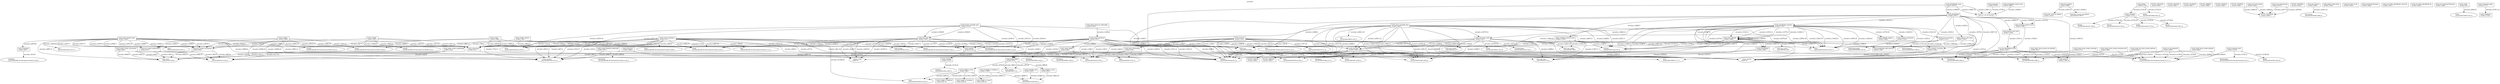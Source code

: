 digraph GRAPH_0 {

  // Generated by Graph::Easy 0.76 at Thu Jan 25 07:04:10 2024

  edge [ arrowhead=normal ];
  graph [ label="./evutil.c", labelloc=top ];
  node [
    fillcolor=white,
    fontsize=11,
    shape=box,
    style=filled ];

  "*__isoc99_sscanf" [ label="sscanf\l/usr/include/stdio.h:439:12\l", shape=ellipse ]
  "./evutil.c:ai_find_protocol" [ label="ai_find_protocol\l./evutil.c:1491:32\l" ]
  "./evutil.c:apply_numeric_port_hack" [ label="apply_numeric_port_hack\l./evutil.c:1554:1\l" ]
  "./evutil.c:apply_socktype_protocol_hack" [ label="apply_socktype_protocol_hack\l./evutil.c:1578:1\l" ]
  "./evutil.c:evutil_check_ifaddrs" [ label="evutil_check_ifaddrs\l./evutil.c:893:1\l" ]
  "./evutil.c:evutil_check_interfaces" [ label="evutil_check_interfaces\l./evutil.c:975:1\l" ]
  "./evutil.c:evutil_fast_socket_closeonexec" [ label="evutil_fast_socket_closeonexec\l./evutil.c:659:1\l" ]
  "./evutil.c:evutil_fast_socket_nonblocking" [ label="evutil_fast_socket_nonblocking\l./evutil.c:557:1\l" ]
  "./evutil.c:evutil_found_ifaddr" [ label="evutil_found_ifaddr\l./evutil.c:870:1\l" ]
  "./evutil.c:evutil_free_sock_err_globals" [ label="evutil_free_sock_err_globals\l./evutil.c:2116:1\l" ]
  "./evutil.c:evutil_getaddrinfo_infer_protocols" [ label="evutil_getaddrinfo_infer_protocols\l./evutil.c:1169:1\l" ]
  "./evutil.c:evutil_issetugid" [ label="evutil_issetugid\l./evutil.c:2711:1\l" ]
  "./evutil.c:evutil_parse_servname" [ label="evutil_parse_servname\l./evutil.c:1123:1\l" ]
  "./evutil.c:evutil_unparse_protoname" [ label="evutil_unparse_protoname\l./evutil.c:1143:1\l" ]
  "./evutil.c:evutil_v4addr_is_classd" [ label="evutil_v4addr_is_classd\l./evutil.c:842:19\l" ]
  "./evutil.c:evutil_v4addr_is_linklocal" [ label="evutil_v4addr_is_linklocal\l./evutil.c:837:19\l" ]
  "./evutil.c:evutil_v4addr_is_localhost" [ label="evutil_v4addr_is_localhost\l./evutil.c:832:19\l" ]
  "./evutil.c:need_numeric_port_hack" [ label="need_numeric_port_hack\l./evutil.c:1538:1\l" ]
  "./evutil.c:need_socktype_protocol_hack" [ label="need_socktype_protocol_hack\l./evutil.c:1546:1\l" ]
  "./evutil.c:parse_numeric_servname" [ label="parse_numeric_servname\l./evutil.c:1108:1\l" ]
  "./evutil.c:test_for_getaddrinfo_hacks" [ label="test_for_getaddrinfo_hacks\l./evutil.c:1501:1\l" ]
  EVUTIL_ISALNUM_ [ label="EVUTIL_ISALNUM_\l./evutil.c:2642:1\l" ]
  EVUTIL_ISALPHA_ [ label="EVUTIL_ISALPHA_\l./evutil.c:2641:1\l" ]
  EVUTIL_ISDIGIT_ [ label="EVUTIL_ISDIGIT_\l./evutil.c:2644:1\l" ]
  EVUTIL_ISLOWER_ [ label="EVUTIL_ISLOWER_\l./evutil.c:2647:1\l" ]
  EVUTIL_ISPRINT_ [ label="EVUTIL_ISPRINT_\l./evutil.c:2646:1\l" ]
  EVUTIL_ISSPACE_ [ label="EVUTIL_ISSPACE_\l./evutil.c:2643:1\l" ]
  EVUTIL_ISUPPER_ [ label="EVUTIL_ISUPPER_\l./evutil.c:2648:1\l" ]
  EVUTIL_ISXDIGIT_ [ label="EVUTIL_ISXDIGIT_\l./evutil.c:2645:1\l" ]
  EVUTIL_TOLOWER_ [ label="EVUTIL_TOLOWER_\l./evutil.c:2650:6\l" ]
  EVUTIL_TOUPPER_ [ label="EVUTIL_TOUPPER_\l./evutil.c:2654:6\l" ]
  __errno_location [ label="__errno_location\l/usr/include/errno.h:37:13\l", shape=ellipse ]
  __indirect_call [ label="Indirect Call Placeholder\l", shape=ellipse ]
  __stack_chk_fail [ label="__stack_chk_fail\l<built-in>\l", shape=ellipse ]
  accept [ label="accept\l/usr/include/x86_64-linux-gnu/sys/socket.h:306:12\l", shape=ellipse ]
  "accept4" [ label="accept4\l/usr/include/x86_64-linux-gnu/sys/socket.h:314:12\l", shape=ellipse ]
  atoi [ label="atoi\l/usr/include/stdlib.h:105:12\l", shape=ellipse ]
  bind [ label="bind\l/usr/include/x86_64-linux-gnu/sys/socket.h:112:12\l", shape=ellipse ]
  close [ label="close\l/usr/include/unistd.h:358:12\l", shape=ellipse ]
  connect [ label="connect\l/usr/include/x86_64-linux-gnu/sys/socket.h:126:12\l", shape=ellipse ]
  event_debugx_ [ label="event_debugx_\l./log-internal.h:72:6\l", shape=ellipse ]
  event_errx [ label="event_errx\l./log-internal.h:66:6\l", shape=ellipse ]
  event_mm_calloc_ [ label="event_mm_calloc_\l./mm-internal.h:58:7\l", shape=ellipse ]
  event_mm_free_ [ label="event_mm_free_\l./mm-internal.h:74:6\l", shape=ellipse ]
  event_mm_malloc_ [ label="event_mm_malloc_\l./mm-internal.h:47:7\l", shape=ellipse ]
  event_mm_strdup_ [ label="event_mm_strdup_\l./mm-internal.h:69:7\l", shape=ellipse ]
  event_strlcpy_ [ label="event_strlcpy_\l./strlcpy-internal.h:15:8\l", shape=ellipse ]
  event_warn [ label="event_warn\l./log-internal.h:60:6\l", shape=ellipse ]
  eventfd [ label="eventfd\l/usr/include/x86_64-linux-gnu/sys/eventfd.h:34:12\l", shape=ellipse ]
  "evutil_accept4_" [ label="evutil_accept4_\l./evutil.c:2900:1\l" ]
  evutil_addrinfo_append_ [ label="evutil_addrinfo_append_\l./evutil.c:1094:1\l" ]
  evutil_adjust_hints_for_addrconfig_ [ label="evutil_adjust_hints_for_addrconfig_\l./evutil.c:1453:1\l" ]
  evutil_ascii_strcasecmp [ label="evutil_ascii_strcasecmp\l./evutil.c:2659:1\l" ]
  evutil_ascii_strncasecmp [ label="evutil_ascii_strncasecmp\l./evutil.c:2673:5\l" ]
  evutil_closesocket [ label="evutil_closesocket\l./evutil.c:671:1\l" ]
  evutil_ersatz_socketpair_ [ label="evutil_ersatz_socketpair_\l./evutil.c:417:1\l" ]
  evutil_eventfd_ [ label="evutil_eventfd_\l./evutil.c:2997:1\l" ]
  evutil_format_sockaddr_port_ [ label="evutil_format_sockaddr_port_\l./evutil.c:2513:1\l" ]
  evutil_free_globals_ [ label="evutil_free_globals_\l./evutil.c:3028:1\l" ]
  evutil_free_secure_rng_globals_ [ label="evutil_free_secure_rng_globals_\l./util-internal.h:462:6\l", shape=ellipse ]
  evutil_freeaddrinfo [ label="evutil_freeaddrinfo\l./evutil.c:1801:1\l" ]
  evutil_gai_strerror [ label="evutil_gai_strerror\l./evutil.c:1904:1\l" ]
  evutil_getaddrinfo [ label="evutil_getaddrinfo\l./evutil.c:1610:1\l" ]
  evutil_getaddrinfo_async_ [ label="evutil_getaddrinfo_async_\l./evutil.c:1878:35\l" ]
  evutil_getaddrinfo_cancel_async_ [ label="evutil_getaddrinfo_cancel_async_\l./evutil.c:1896:6\l" ]
  evutil_getaddrinfo_common_ [ label="evutil_getaddrinfo_common_\l./evutil.c:1210:1\l" ]
  evutil_getenv_ [ label="evutil_getenv_\l./evutil.c:2730:1\l" ]
  evutil_global_setup_locks_ [ label="evutil_global_setup_locks_\l./evutil.c:2109:1\l" ]
  evutil_hex_char_to_int_ [ label="evutil_hex_char_to_int_\l./evutil.c:2814:1\l" ]
  evutil_inet_ntop [ label="evutil_inet_ntop\l./evutil.c:2161:1\l" ]
  evutil_inet_pton [ label="evutil_inet_pton\l./evutil.c:2294:1\l" ]
  evutil_inet_pton_scope [ label="evutil_inet_pton_scope\l./evutil.c:2257:1\l" ]
  evutil_make_internal_pipe_ [ label="evutil_make_internal_pipe_\l./evutil.c:2939:1\l" ]
  "evutil_make_listen_socket_ipv6only" [ label="evutil_make_listen_socket_ipv6only\l./evutil.c:600:1\l" ]
  "evutil_make_listen_socket_not_ipv6only" [ label="evutil_make_listen_socket_not_ipv6only\l./evutil.c:611:1\l" ]
  evutil_make_listen_socket_reuseable [ label="evutil_make_listen_socket_reuseable\l./evutil.c:571:1\l" ]
  evutil_make_listen_socket_reuseable_port [ label="evutil_make_listen_socket_reuseable_port\l./evutil.c:586:1\l" ]
  evutil_make_socket_closeonexec [ label="evutil_make_socket_closeonexec\l./evutil.c:636:1\l" ]
  evutil_make_socket_nonblocking [ label="evutil_make_socket_nonblocking\l./evutil.c:524:1\l" ]
  evutil_make_tcp_listen_socket_deferred [ label="evutil_make_tcp_listen_socket_deferred\l./evutil.c:622:1\l" ]
  evutil_memclear_ [ label="evutil_memclear_\l./evutil.c:2793:1\l" ]
  evutil_new_addrinfo_ [ label="evutil_new_addrinfo_\l./evutil.c:1049:1\l" ]
  evutil_open_closeonexec_ [ label="evutil_open_closeonexec_\l./evutil.c:124:1\l" ]
  evutil_parse_sockaddr_port [ label="evutil_parse_sockaddr_port\l./evutil.c:2406:1\l" ]
  evutil_read_file_ [ label="evutil_read_file_\l./evutil.c:159:1\l" ]
  evutil_resolvconf_filename_ [ label="evutil_resolvconf_filename_\l./evutil.c:1866:1\l" ]
  evutil_rtrim_lws_ [ label="evutil_rtrim_lws_\l./evutil.c:2690:1\l" ]
  evutil_set_evdns_getaddrinfo_cancel_fn_ [ label="evutil_set_evdns_getaddrinfo_cancel_fn_\l./evutil.c:1851:1\l" ]
  evutil_set_evdns_getaddrinfo_fn_ [ label="evutil_set_evdns_getaddrinfo_fn_\l./evutil.c:1845:1\l" ]
  evutil_set_resolvconf_filename_ [ label="evutil_set_resolvconf_filename_\l./evutil.c:1860:1\l" ]
  evutil_set_tcp_keepalive [ label="evutil_set_tcp_keepalive\l./evutil.c:3035:1\l" ]
  evutil_snprintf [ label="evutil_snprintf\l./evutil.c:2123:1\l" ]
  evutil_sockaddr_cmp [ label="evutil_sockaddr_cmp\l./evutil.c:2542:1\l" ]
  evutil_sockaddr_is_loopback_ [ label="evutil_sockaddr_is_loopback_\l./evutil.c:2799:1\l" ]
  evutil_socket_ [ label="evutil_socket_\l./evutil.c:2862:1\l" ]
  evutil_socket_connect_ [ label="evutil_socket_connect_\l./evutil.c:760:1\l" ]
  evutil_socket_finished_connecting_ [ label="evutil_socket_finished_connecting_\l./evutil.c:797:1\l" ]
  evutil_socketpair [ label="evutil_socketpair\l./evutil.c:407:1\l" ]
  evutil_strtoll [ label="evutil_strtoll\l./evutil.c:681:1\l" ]
  "evutil_v4addr_is_local_" [ label="evutil_v4addr_is_local_\l./evutil.c:846:1\l" ]
  "evutil_v6addr_is_local_" [ label="evutil_v6addr_is_local_\l./evutil.c:855:1\l" ]
  evutil_vsnprintf [ label="evutil_vsnprintf\l./evutil.c:2134:1\l" ]
  evutil_weakrand_ [ label="evutil_weakrand_\l./evutil.c:2756:1\l" ]
  evutil_weakrand_range_ [ label="evutil_weakrand_range_\l./evutil.c:2771:1\l" ]
  evutil_weakrand_seed_ [ label="evutil_weakrand_seed_\l./evutil.c:2739:1\l" ]
  fcntl [ label="fcntl\l/usr/include/fcntl.h:149:12\l", shape=ellipse ]
  freeaddrinfo [ label="freeaddrinfo\l/usr/include/netdb.h:666:13\l", shape=ellipse ]
  freeifaddrs [ label="freeifaddrs\l/usr/include/ifaddrs.h:69:13\l", shape=ellipse ]
  fstat [ label="fstat\l/usr/include/x86_64-linux-gnu/sys/stat.h:210:12\l", shape=ellipse ]
  gai_strerror [ label="gai_strerror\l/usr/include/netdb.h:669:20\l", shape=ellipse ]
  getaddrinfo [ label="getaddrinfo\l/usr/include/netdb.h:660:12\l", shape=ellipse ]
  getegid [ label="getegid\l/usr/include/unistd.h:706:16\l", shape=ellipse ]
  getenv [ label="getenv\l/usr/include/stdlib.h:641:14\l", shape=ellipse ]
  geteuid [ label="geteuid\l/usr/include/unistd.h:700:16\l", shape=ellipse ]
  getgid [ label="getgid\l/usr/include/unistd.h:703:16\l", shape=ellipse ]
  getifaddrs [ label="getifaddrs\l/usr/include/ifaddrs.h:66:12\l", shape=ellipse ]
  getpid [ label="getpid\l/usr/include/unistd.h:650:16\l", shape=ellipse ]
  getprotobynumber [ label="getprotobynumber\l/usr/include/netdb.h:361:25\l", shape=ellipse ]
  getservbyname [ label="getservbyname\l/usr/include/netdb.h:288:24\l", shape=ellipse ]
  getsockname [ label="getsockname\l/usr/include/x86_64-linux-gnu/sys/socket.h:116:12\l", shape=ellipse ]
  getsockopt [ label="getsockopt\l/usr/include/x86_64-linux-gnu/sys/socket.h:255:12\l", shape=ellipse ]
  gettimeofday [ label="gettimeofday\l/usr/include/x86_64-linux-gnu/sys/time.h:67:12\l", shape=ellipse ]
  getuid [ label="getuid\l/usr/include/unistd.h:697:16\l", shape=ellipse ]
  htonl [ label="htonl\l/usr/include/netinet/in.h:385:17\l", shape=ellipse ]
  htons [ label="htons\l/usr/include/netinet/in.h:387:17\l", shape=ellipse ]
  if_nametoindex [ label="if_nametoindex\l/usr/include/net/if.h:193:21\l", shape=ellipse ]
  listen [ label="listen\l/usr/include/x86_64-linux-gnu/sys/socket.h:296:12\l", shape=ellipse ]
  memcmp [ label="memcmp\l/usr/include/string.h:64:12\l", shape=ellipse ]
  memcpy [ label="memcpy\l/usr/include/string.h:43:14\l", shape=ellipse ]
  memmove [ label="memmove\l/usr/include/string.h:47:14\l", shape=ellipse ]
  memset [ label="memset\l/usr/include/string.h:61:14\l", shape=ellipse ]
  ntohl [ label="ntohl\l/usr/include/netinet/in.h:382:17\l", shape=ellipse ]
  ntohs [ label="ntohs\l/usr/include/netinet/in.h:383:17\l", shape=ellipse ]
  open [ label="open\l/usr/include/fcntl.h:181:12\l", shape=ellipse ]
  pipe [ label="pipe\l/usr/include/unistd.h:437:12\l", shape=ellipse ]
  "pipe2" [ label="pipe2\l/usr/include/unistd.h:442:12\l", shape=ellipse ]
  read [ label="read\l/usr/include/unistd.h:371:16\l", shape=ellipse ]
  setsockopt [ label="setsockopt\l/usr/include/x86_64-linux-gnu/sys/socket.h:277:12\l", shape=ellipse ]
  socket [ label="socket\l/usr/include/x86_64-linux-gnu/sys/socket.h:102:12\l", shape=ellipse ]
  socketpair [ label="socketpair\l/usr/include/x86_64-linux-gnu/sys/socket.h:108:12\l", shape=ellipse ]
  strchr [ label="strchr\l/usr/include/string.h:246:14\l", shape=ellipse ]
  strlen [ label="__builtin_strlen\l<built-in>\l", shape=ellipse ]
  strtol [ label="strtol\l/usr/include/stdlib.h:177:17\l", shape=ellipse ]
  strtoll [ label="strtoll\l/usr/include/stdlib.h:201:22\l", shape=ellipse ]
  strtoul [ label="strtoul\l/usr/include/stdlib.h:181:26\l", shape=ellipse ]
  vsnprintf [ label="vsnprintf\l/usr/include/stdio.h:382:12\l", shape=ellipse ]

  evutil_open_closeonexec_ -> close [ color="#000000", fontcolor="#000000", label="./evutil.c:140:3" ]
  evutil_open_closeonexec_ -> fcntl [ color="#000000", fontcolor="#000000", label="./evutil.c:139:6" ]
  evutil_open_closeonexec_ -> __errno_location [ color="#000000", fontcolor="#000000", label="./evutil.c:130:17" ]
  evutil_open_closeonexec_ -> open [ color="#000000", fontcolor="#000000", label="./evutil.c:129:7" ]
  evutil_open_closeonexec_ -> open [ color="#000000", fontcolor="#000000", label="./evutil.c:134:7" ]
  evutil_read_file_ -> close [ color="#000000", fontcolor="#000000", label="./evutil.c:183:3" ]
  evutil_read_file_ -> close [ color="#000000", fontcolor="#000000", label="./evutil.c:188:3" ]
  evutil_read_file_ -> close [ color="#000000", fontcolor="#000000", label="./evutil.c:203:2" ]
  evutil_read_file_ -> __stack_chk_fail [ color="#000000" ]
  evutil_read_file_ -> event_mm_free_ [ color="#000000", fontcolor="#000000", label="./evutil.c:205:3" ]
  evutil_read_file_ -> read [ color="#000000", fontcolor="#000000", label="./evutil.c:197:14" ]
  evutil_read_file_ -> event_mm_malloc_ [ color="#000000", fontcolor="#000000", label="./evutil.c:186:8" ]
  evutil_read_file_ -> fstat [ color="#000000", fontcolor="#000000", label="./evutil.c:181:6" ]
  evutil_read_file_ -> event_errx [ color="#000000", fontcolor="#000000", label="./evutil.c:168:2" ]
  evutil_read_file_ -> event_errx [ color="#000000", fontcolor="#000000", label="./evutil.c:169:2" ]
  evutil_read_file_ -> event_errx [ color="#000000", fontcolor="#000000", label="./evutil.c:201:3" ]
  evutil_read_file_ -> evutil_open_closeonexec_ [ color="#000000", fontcolor="#000000", label="./evutil.c:178:7" ]
  evutil_socketpair -> socketpair [ color="#000000", fontcolor="#000000", label="./evutil.c:410:9" ]
  evutil_ersatz_socketpair_ -> evutil_closesocket [ color="#000000", fontcolor="#000000", label="./evutil.c:500:2" ]
  evutil_ersatz_socketpair_ -> evutil_closesocket [ color="#000000", fontcolor="#000000", label="./evutil.c:512:3" ]
  evutil_ersatz_socketpair_ -> evutil_closesocket [ color="#000000", fontcolor="#000000", label="./evutil.c:514:3" ]
  evutil_ersatz_socketpair_ -> evutil_closesocket [ color="#000000", fontcolor="#000000", label="./evutil.c:516:3" ]
  evutil_ersatz_socketpair_ -> accept [ color="#000000", fontcolor="#000000", label="./evutil.c:486:13" ]
  evutil_ersatz_socketpair_ -> connect [ color="#000000", fontcolor="#000000", label="./evutil.c:481:6" ]
  evutil_ersatz_socketpair_ -> getsockname [ color="#000000", fontcolor="#000000", label="./evutil.c:477:6" ]
  evutil_ersatz_socketpair_ -> getsockname [ color="#000000", fontcolor="#000000", label="./evutil.c:493:6" ]
  evutil_ersatz_socketpair_ -> listen [ color="#000000", fontcolor="#000000", label="./evutil.c:466:6" ]
  evutil_ersatz_socketpair_ -> bind [ color="#000000", fontcolor="#000000", label="./evutil.c:463:6" ]
  evutil_ersatz_socketpair_ -> htonl [ color="#000000", fontcolor="#000000", label="./evutil.c:461:32" ]
  evutil_ersatz_socketpair_ -> memset [ color="#000000", fontcolor="#000000", label="./evutil.c:459:2" ]
  evutil_ersatz_socketpair_ -> memset [ color="#000000", fontcolor="#000000", label="./evutil.c:473:2" ]
  evutil_ersatz_socketpair_ -> socket [ color="#000000", fontcolor="#000000", label="./evutil.c:456:13" ]
  evutil_ersatz_socketpair_ -> socket [ color="#000000", fontcolor="#000000", label="./evutil.c:469:14" ]
  evutil_ersatz_socketpair_ -> __errno_location [ color="#000000", fontcolor="#000000", label="./evutil.c:447:3" ]
  evutil_ersatz_socketpair_ -> __errno_location [ color="#000000", fontcolor="#000000", label="./evutil.c:452:3" ]
  evutil_ersatz_socketpair_ -> __errno_location [ color="#000000", fontcolor="#000000", label="./evutil.c:510:17" ]
  evutil_ersatz_socketpair_ -> __errno_location [ color="#000000", fontcolor="#000000", label="./evutil.c:518:2" ]
  evutil_ersatz_socketpair_ -> __stack_chk_fail [ color="#000000" ]
  evutil_closesocket -> close [ color="#000000", fontcolor="#000000", label="./evutil.c:674:9" ]
  evutil_make_socket_nonblocking -> event_warn [ color="#000000", fontcolor="#000000", label="./evutil.c:538:4" ]
  evutil_make_socket_nonblocking -> event_warn [ color="#000000", fontcolor="#000000", label="./evutil.c:543:5" ]
  evutil_make_socket_nonblocking -> fcntl [ color="#000000", fontcolor="#000000", label="./evutil.c:537:16" ]
  evutil_make_socket_nonblocking -> fcntl [ color="#000000", fontcolor="#000000", label="./evutil.c:542:8" ]
  "./evutil.c:evutil_fast_socket_nonblocking" -> event_warn [ color="#000000", fontcolor="#000000", label="./evutil.c:563:3" ]
  "./evutil.c:evutil_fast_socket_nonblocking" -> fcntl [ color="#000000", fontcolor="#000000", label="./evutil.c:562:6" ]
  evutil_make_listen_socket_reuseable -> setsockopt [ color="#000000", fontcolor="#000000", label="./evutil.c:578:9" ]
  evutil_make_listen_socket_reuseable -> __stack_chk_fail [ color="#000000" ]
  evutil_make_listen_socket_reuseable_port -> setsockopt [ color="#000000", fontcolor="#000000", label="./evutil.c:592:9" ]
  evutil_make_listen_socket_reuseable_port -> __stack_chk_fail [ color="#000000" ]
  "evutil_make_listen_socket_ipv6only" -> setsockopt [ color="#000000", fontcolor="#000000", label="./evutil.c:604:9" ]
  "evutil_make_listen_socket_ipv6only" -> __stack_chk_fail [ color="#000000" ]
  "evutil_make_listen_socket_not_ipv6only" -> setsockopt [ color="#000000", fontcolor="#000000", label="./evutil.c:615:9" ]
  "evutil_make_listen_socket_not_ipv6only" -> __stack_chk_fail [ color="#000000" ]
  evutil_make_tcp_listen_socket_deferred -> setsockopt [ color="#000000", fontcolor="#000000", label="./evutil.c:629:9" ]
  evutil_make_tcp_listen_socket_deferred -> __stack_chk_fail [ color="#000000" ]
  evutil_make_socket_closeonexec -> event_warn [ color="#000000", fontcolor="#000000", label="./evutil.c:641:3" ]
  evutil_make_socket_closeonexec -> event_warn [ color="#000000", fontcolor="#000000", label="./evutil.c:646:4" ]
  evutil_make_socket_closeonexec -> fcntl [ color="#000000", fontcolor="#000000", label="./evutil.c:640:15" ]
  evutil_make_socket_closeonexec -> fcntl [ color="#000000", fontcolor="#000000", label="./evutil.c:645:7" ]
  "./evutil.c:evutil_fast_socket_closeonexec" -> event_warn [ color="#000000", fontcolor="#000000", label="./evutil.c:663:3" ]
  "./evutil.c:evutil_fast_socket_closeonexec" -> fcntl [ color="#000000", fontcolor="#000000", label="./evutil.c:662:6" ]
  evutil_strtoll -> strtoll [ color="#000000", fontcolor="#000000", label="./evutil.c:684:21" ]
  evutil_socket_connect_ -> evutil_make_socket_nonblocking [ color="#000000", fontcolor="#000000", label="./evutil.c:768:7" ]
  evutil_socket_connect_ -> evutil_closesocket [ color="#000000", fontcolor="#000000", label="./evutil.c:786:3" ]
  evutil_socket_connect_ -> connect [ color="#000000", fontcolor="#000000", label="./evutil.c:773:6" ]
  evutil_socket_connect_ -> socket [ color="#000000", fontcolor="#000000", label="./evutil.c:765:18" ]
  evutil_socket_connect_ -> __errno_location [ color="#000000", fontcolor="#000000", label="./evutil.c:774:11" ]
  evutil_socket_finished_connecting_ -> __errno_location [ color="#000000", fontcolor="#000000", label="./evutil.c:808:3" ]
  evutil_socket_finished_connecting_ -> __stack_chk_fail [ color="#000000" ]
  evutil_socket_finished_connecting_ -> getsockopt [ color="#000000", fontcolor="#000000", label="./evutil.c:802:6" ]
  "evutil_v4addr_is_local_" -> ntohl [ color="#000000", fontcolor="#000000", label="./evutil.c:848:27" ]
  "evutil_v4addr_is_local_" -> "./evutil.c:evutil_v4addr_is_classd" [ color="#000000", fontcolor="#000000", label="./evutil.c:852:3" ]
  "evutil_v4addr_is_local_" -> "./evutil.c:evutil_v4addr_is_linklocal" [ color="#000000", fontcolor="#000000", label="./evutil.c:851:3" ]
  "evutil_v4addr_is_local_" -> "./evutil.c:evutil_v4addr_is_localhost" [ color="#000000", fontcolor="#000000", label="./evutil.c:850:3" ]
  "evutil_v6addr_is_local_" -> memcmp [ color="#000000", fontcolor="#000000", label="./evutil.c:862:10" ]
  "./evutil.c:evutil_found_ifaddr" -> event_debugx_ [ color="#000000", fontcolor="#000000", label="./evutil.c:875:4" ]
  "./evutil.c:evutil_found_ifaddr" -> event_debugx_ [ color="#000000", fontcolor="#000000", label="./evutil.c:881:4" ]
  "./evutil.c:evutil_found_ifaddr" -> "evutil_v6addr_is_local_" [ color="#000000", fontcolor="#000000", label="./evutil.c:880:8" ]
  "./evutil.c:evutil_found_ifaddr" -> "evutil_v4addr_is_local_" [ color="#000000", fontcolor="#000000", label="./evutil.c:874:8" ]
  "./evutil.c:evutil_check_ifaddrs" -> event_warn [ color="#000000", fontcolor="#000000", label="./evutil.c:901:3" ]
  "./evutil.c:evutil_check_ifaddrs" -> __stack_chk_fail [ color="#000000" ]
  "./evutil.c:evutil_check_ifaddrs" -> freeifaddrs [ color="#000000", fontcolor="#000000", label="./evutil.c:911:2" ]
  "./evutil.c:evutil_check_ifaddrs" -> getifaddrs [ color="#000000", fontcolor="#000000", label="./evutil.c:900:6" ]
  "./evutil.c:evutil_check_ifaddrs" -> "./evutil.c:evutil_found_ifaddr" [ color="#000000", fontcolor="#000000", label="./evutil.c:908:3" ]
  "./evutil.c:evutil_check_interfaces" -> evutil_closesocket [ color="#000000", fontcolor="#000000", label="./evutil.c:1022:3" ]
  "./evutil.c:evutil_check_interfaces" -> evutil_closesocket [ color="#000000", fontcolor="#000000", label="./evutil.c:1032:3" ]
  "./evutil.c:evutil_check_interfaces" -> connect [ color="#000000", fontcolor="#000000", label="./evutil.c:1016:6" ]
  "./evutil.c:evutil_check_interfaces" -> connect [ color="#000000", fontcolor="#000000", label="./evutil.c:1025:6" ]
  "./evutil.c:evutil_check_interfaces" -> getsockname [ color="#000000", fontcolor="#000000", label="./evutil.c:1017:6" ]
  "./evutil.c:evutil_check_interfaces" -> getsockname [ color="#000000", fontcolor="#000000", label="./evutil.c:1026:6" ]
  "./evutil.c:evutil_check_interfaces" -> memset [ color="#000000", fontcolor="#000000", label="./evutil.c:999:2" ]
  "./evutil.c:evutil_check_interfaces" -> memset [ color="#000000", fontcolor="#000000", label="./evutil.c:1005:2" ]
  "./evutil.c:evutil_check_interfaces" -> memset [ color="#000000", fontcolor="#000000", label="./evutil.c:1011:2" ]
  "./evutil.c:evutil_check_interfaces" -> memset [ color="#000000", fontcolor="#000000", label="./evutil.c:1012:2" ]
  "./evutil.c:evutil_check_interfaces" -> socket [ color="#000000", fontcolor="#000000", label="./evutil.c:1015:12" ]
  "./evutil.c:evutil_check_interfaces" -> socket [ color="#000000", fontcolor="#000000", label="./evutil.c:1024:12" ]
  "./evutil.c:evutil_check_interfaces" -> __stack_chk_fail [ color="#000000" ]
  "./evutil.c:evutil_check_interfaces" -> evutil_inet_pton [ color="#000000", fontcolor="#000000", label="./evutil.c:1002:6" ]
  "./evutil.c:evutil_check_interfaces" -> evutil_inet_pton [ color="#000000", fontcolor="#000000", label="./evutil.c:1008:6" ]
  "./evutil.c:evutil_check_interfaces" -> htons [ color="#000000", fontcolor="#000000", label="./evutil.c:1001:17" ]
  "./evutil.c:evutil_check_interfaces" -> htons [ color="#000000", fontcolor="#000000", label="./evutil.c:1007:19" ]
  "./evutil.c:evutil_check_interfaces" -> "./evutil.c:evutil_check_ifaddrs" [ color="#000000", fontcolor="#000000", label="./evutil.c:989:6" ]
  "./evutil.c:evutil_check_interfaces" -> "./evutil.c:evutil_found_ifaddr" [ color="#000000", fontcolor="#000000", label="./evutil.c:1019:3" ]
  "./evutil.c:evutil_check_interfaces" -> "./evutil.c:evutil_found_ifaddr" [ color="#000000", fontcolor="#000000", label="./evutil.c:1028:3" ]
  "./evutil.c:evutil_check_interfaces" -> event_errx [ color="#000000", fontcolor="#000000", label="./evutil.c:1003:2" ]
  "./evutil.c:evutil_check_interfaces" -> event_errx [ color="#000000", fontcolor="#000000", label="./evutil.c:1009:2" ]
  evutil_inet_pton -> htonl [ color="#000000", fontcolor="#000000", label="./evutil.c:2309:18" ]
  evutil_inet_pton -> memset [ color="#000000", fontcolor="#000000", label="./evutil.c:2390:4" ]
  evutil_inet_pton -> memmove [ color="#000000", fontcolor="#000000", label="./evutil.c:2388:4" ]
  evutil_inet_pton -> EVUTIL_ISXDIGIT_ [ color="#000000", fontcolor="#000000", label="./evutil.c:2350:8" ]
  evutil_inet_pton -> EVUTIL_ISDIGIT_ [ color="#000000", fontcolor="#000000", label="./evutil.c:2325:36" ]
  evutil_inet_pton -> "*__isoc99_sscanf" [ color="#000000", fontcolor="#000000", label="./evutil.c:2303:7" ]
  evutil_inet_pton -> "*__isoc99_sscanf" [ color="#000000", fontcolor="#000000", label="./evutil.c:2331:8" ]
  evutil_inet_pton -> strchr [ color="#000000", fontcolor="#000000", label="./evutil.c:2316:21" ]
  evutil_inet_pton -> strlen [ color="#000000", fontcolor="#000000", label="./evutil.c:2321:14" ]
  evutil_inet_pton -> __stack_chk_fail [ color="#000000" ]
  evutil_inet_pton -> strtol [ color="#000000", fontcolor="#000000", label="./evutil.c:2352:14" ]
  evutil_new_addrinfo_ -> __stack_chk_fail [ color="#000000" ]
  evutil_new_addrinfo_ -> event_mm_calloc_ [ color="#000000", fontcolor="#000000", label="./evutil.c:1075:8" ]
  evutil_new_addrinfo_ -> evutil_freeaddrinfo [ color="#000000", fontcolor="#000000", label="./evutil.c:1067:4" ]
  evutil_new_addrinfo_ -> memcpy [ color="#000000", fontcolor="#000000", label="./evutil.c:1059:3" ]
  evutil_new_addrinfo_ -> memcpy [ color="#000000", fontcolor="#000000", label="./evutil.c:1080:2" ]
  evutil_new_addrinfo_ -> evutil_new_addrinfo_ [ color="#000000", fontcolor="#000000", label="./evutil.c:1061:8" ]
  evutil_new_addrinfo_ -> evutil_new_addrinfo_ [ color="#000000", fontcolor="#000000", label="./evutil.c:1065:8" ]
  evutil_new_addrinfo_ -> event_errx [ color="#000000", fontcolor="#000000", label="./evutil.c:1053:2" ]
  evutil_freeaddrinfo -> event_mm_free_ [ color="#000000", fontcolor="#000000", label="./evutil.c:1815:5" ]
  evutil_freeaddrinfo -> event_mm_free_ [ color="#000000", fontcolor="#000000", label="./evutil.c:1816:4" ]
  evutil_freeaddrinfo -> freeaddrinfo [ color="#000000", fontcolor="#000000", label="./evutil.c:1829:3" ]
  "./evutil.c:parse_numeric_servname" -> __stack_chk_fail [ color="#000000" ]
  "./evutil.c:parse_numeric_servname" -> strtol [ color="#000000", fontcolor="#000000", label="./evutil.c:1112:12" ]
  "./evutil.c:evutil_parse_servname" -> ntohs [ color="#000000", fontcolor="#000000", label="./evutil.c:1133:11" ]
  "./evutil.c:evutil_parse_servname" -> getservbyname [ color="#000000", fontcolor="#000000", label="./evutil.c:1131:25" ]
  "./evutil.c:evutil_parse_servname" -> "./evutil.c:parse_numeric_servname" [ color="#000000", fontcolor="#000000", label="./evutil.c:1126:10" ]
  "./evutil.c:evutil_unparse_protoname" -> getprotobynumber [ color="#000000", fontcolor="#000000", label="./evutil.c:1159:27" ]
  evutil_getaddrinfo_common_ -> htonl [ color="#000000", fontcolor="#000000", label="./evutil.c:1268:27" ]
  evutil_getaddrinfo_common_ -> memset [ color="#000000", fontcolor="#000000", label="./evutil.c:1244:4" ]
  evutil_getaddrinfo_common_ -> memset [ color="#000000", fontcolor="#000000", label="./evutil.c:1261:4" ]
  evutil_getaddrinfo_common_ -> memset [ color="#000000", fontcolor="#000000", label="./evutil.c:1287:3" ]
  evutil_getaddrinfo_common_ -> memset [ color="#000000", fontcolor="#000000", label="./evutil.c:1305:3" ]
  evutil_getaddrinfo_common_ -> __stack_chk_fail [ color="#000000" ]
  evutil_getaddrinfo_common_ -> evutil_inet_pton_scope [ color="#000000", fontcolor="#000000", label="./evutil.c:1288:12" ]
  evutil_getaddrinfo_common_ -> "./evutil.c:evutil_getaddrinfo_infer_protocols" [ color="#000000", fontcolor="#000000", label="./evutil.c:1225:2" ]
  evutil_getaddrinfo_common_ -> "./evutil.c:evutil_unparse_protoname" [ color="#000000", fontcolor="#000000", label="./evutil.c:1228:10" ]
  evutil_getaddrinfo_common_ -> "./evutil.c:evutil_parse_servname" [ color="#000000", fontcolor="#000000", label="./evutil.c:1232:10" ]
  evutil_getaddrinfo_common_ -> evutil_addrinfo_append_ [ color="#000000", fontcolor="#000000", label="./evutil.c:1278:10" ]
  evutil_getaddrinfo_common_ -> evutil_freeaddrinfo [ color="#000000", fontcolor="#000000", label="./evutil.c:1274:6" ]
  evutil_getaddrinfo_common_ -> evutil_new_addrinfo_ [ color="#000000", fontcolor="#000000", label="./evutil.c:1253:11" ]
  evutil_getaddrinfo_common_ -> evutil_new_addrinfo_ [ color="#000000", fontcolor="#000000", label="./evutil.c:1270:11" ]
  evutil_getaddrinfo_common_ -> evutil_new_addrinfo_ [ color="#000000", fontcolor="#000000", label="./evutil.c:1294:11" ]
  evutil_getaddrinfo_common_ -> evutil_new_addrinfo_ [ color="#000000", fontcolor="#000000", label="./evutil.c:1310:11" ]
  evutil_getaddrinfo_common_ -> evutil_inet_pton [ color="#000000", fontcolor="#000000", label="./evutil.c:1306:10" ]
  evutil_getaddrinfo_common_ -> htons [ color="#000000", fontcolor="#000000", label="./evutil.c:1246:21" ]
  evutil_getaddrinfo_common_ -> htons [ color="#000000", fontcolor="#000000", label="./evutil.c:1263:19" ]
  evutil_getaddrinfo_common_ -> htons [ color="#000000", fontcolor="#000000", label="./evutil.c:1292:21" ]
  evutil_getaddrinfo_common_ -> htons [ color="#000000", fontcolor="#000000", label="./evutil.c:1309:19" ]
  evutil_inet_pton_scope -> strtoul [ color="#000000", fontcolor="#000000", label="./evutil.c:2278:14" ]
  evutil_inet_pton_scope -> if_nametoindex [ color="#000000", fontcolor="#000000", label="./evutil.c:2275:13" ]
  evutil_inet_pton_scope -> strchr [ color="#000000", fontcolor="#000000", label="./evutil.c:2269:7" ]
  evutil_inet_pton_scope -> strchr [ color="#000000", fontcolor="#000000", label="./evutil.c:2286:7" ]
  evutil_inet_pton_scope -> __stack_chk_fail [ color="#000000" ]
  evutil_inet_pton_scope -> event_mm_free_ [ color="#000000", fontcolor="#000000", label="./evutil.c:2289:2" ]
  evutil_inet_pton_scope -> event_mm_strdup_ [ color="#000000", fontcolor="#000000", label="./evutil.c:2283:18" ]
  evutil_inet_pton_scope -> evutil_inet_pton [ color="#000000", fontcolor="#000000", label="./evutil.c:2267:10" ]
  evutil_inet_pton_scope -> evutil_inet_pton [ color="#000000", fontcolor="#000000", label="./evutil.c:2273:10" ]
  evutil_inet_pton_scope -> evutil_inet_pton [ color="#000000", fontcolor="#000000", label="./evutil.c:2288:6" ]
  evutil_adjust_hints_for_addrconfig_ -> "./evutil.c:evutil_check_interfaces" [ color="#000000", fontcolor="#000000", label="./evutil.c:1459:2" ]
  "./evutil.c:test_for_getaddrinfo_hacks" -> memset [ color="#000000", fontcolor="#000000", label="./evutil.c:1507:2" ]
  "./evutil.c:test_for_getaddrinfo_hacks" -> __stack_chk_fail [ color="#000000" ]
  "./evutil.c:test_for_getaddrinfo_hacks" -> freeaddrinfo [ color="#000000", fontcolor="#000000", label="./evutil.c:1529:3" ]
  "./evutil.c:test_for_getaddrinfo_hacks" -> freeaddrinfo [ color="#000000", fontcolor="#000000", label="./evutil.c:1531:3" ]
  "./evutil.c:test_for_getaddrinfo_hacks" -> freeaddrinfo [ color="#000000", fontcolor="#000000", label="./evutil.c:1533:3" ]
  "./evutil.c:test_for_getaddrinfo_hacks" -> getaddrinfo [ color="#000000", fontcolor="#000000", label="./evutil.c:1517:6" ]
  "./evutil.c:test_for_getaddrinfo_hacks" -> getaddrinfo [ color="#000000", fontcolor="#000000", label="./evutil.c:1518:2" ]
  "./evutil.c:test_for_getaddrinfo_hacks" -> getaddrinfo [ color="#000000", fontcolor="#000000", label="./evutil.c:1520:7" ]
  "./evutil.c:test_for_getaddrinfo_hacks" -> "./evutil.c:ai_find_protocol" [ color="#000000", fontcolor="#000000", label="./evutil.c:1524:7" ]
  "./evutil.c:test_for_getaddrinfo_hacks" -> "./evutil.c:ai_find_protocol" [ color="#000000", fontcolor="#000000", label="./evutil.c:1524:33" ]
  "./evutil.c:need_numeric_port_hack" -> "./evutil.c:test_for_getaddrinfo_hacks" [ color="#000000", fontcolor="#000000", label="./evutil.c:1541:3" ]
  "./evutil.c:need_socktype_protocol_hack" -> "./evutil.c:test_for_getaddrinfo_hacks" [ color="#000000", fontcolor="#000000", label="./evutil.c:1549:3" ]
  "./evutil.c:apply_numeric_port_hack" -> freeaddrinfo [ color="#000000", fontcolor="#000000", label="./evutil.c:1572:4" ]
  "./evutil.c:apply_numeric_port_hack" -> htons [ color="#000000", fontcolor="#000000", label="./evutil.c:1562:20" ]
  "./evutil.c:apply_numeric_port_hack" -> htons [ color="#000000", fontcolor="#000000", label="./evutil.c:1565:22" ]
  "./evutil.c:apply_socktype_protocol_hack" -> event_mm_free_ [ color="#000000", fontcolor="#000000", label="./evutil.c:1597:5" ]
  "./evutil.c:apply_socktype_protocol_hack" -> event_mm_strdup_ [ color="#000000", fontcolor="#000000", label="./evutil.c:1595:27" ]
  "./evutil.c:apply_socktype_protocol_hack" -> "./evutil.c:evutil_getaddrinfo_infer_protocols" [ color="#000000", fontcolor="#000000", label="./evutil.c:1582:3" ]
  "./evutil.c:apply_socktype_protocol_hack" -> event_mm_malloc_ [ color="#000000", fontcolor="#000000", label="./evutil.c:1585:12" ]
  "./evutil.c:apply_socktype_protocol_hack" -> memcpy [ color="#000000", fontcolor="#000000", label="./evutil.c:1588:3" ]
  evutil_getaddrinfo -> memset [ color="#000000", fontcolor="#000000", label="./evutil.c:1620:3" ]
  evutil_getaddrinfo -> __stack_chk_fail [ color="#000000" ]
  evutil_getaddrinfo -> "./evutil.c:apply_socktype_protocol_hack" [ color="#000000", fontcolor="#000000", label="./evutil.c:1696:7" ]
  evutil_getaddrinfo -> "./evutil.c:apply_numeric_port_hack" [ color="#000000", fontcolor="#000000", label="./evutil.c:1693:3" ]
  evutil_getaddrinfo -> "./evutil.c:need_socktype_protocol_hack" [ color="#000000", fontcolor="#000000", label="./evutil.c:1675:6" ]
  evutil_getaddrinfo -> "./evutil.c:need_socktype_protocol_hack" [ color="#000000", fontcolor="#000000", label="./evutil.c:1695:6" ]
  evutil_getaddrinfo -> "./evutil.c:need_numeric_port_hack" [ color="#000000", fontcolor="#000000", label="./evutil.c:1666:17" ]
  evutil_getaddrinfo -> getaddrinfo [ color="#000000", fontcolor="#000000", label="./evutil.c:1691:8" ]
  evutil_getaddrinfo -> evutil_getaddrinfo_common_ [ color="#000000", fontcolor="#000000", label="./evutil.c:1670:11" ]
  evutil_getaddrinfo -> "./evutil.c:evutil_getaddrinfo_infer_protocols" [ color="#000000", fontcolor="#000000", label="./evutil.c:1676:3" ]
  evutil_getaddrinfo -> "./evutil.c:parse_numeric_servname" [ color="#000000", fontcolor="#000000", label="./evutil.c:1667:19" ]
  evutil_getaddrinfo -> evutil_freeaddrinfo [ color="#000000", fontcolor="#000000", label="./evutil.c:1697:4" ]
  evutil_getaddrinfo -> memcpy [ color="#000000", fontcolor="#000000", label="./evutil.c:1618:3" ]
  evutil_getaddrinfo -> event_errx [ color="#000000", fontcolor="#000000", label="./evutil.c:1686:2" ]
  evutil_getaddrinfo_async_ -> __stack_chk_fail [ color="#000000" ]
  evutil_getaddrinfo_async_ -> __indirect_call [ color="#000000", fontcolor="#000000", label="./evutil.c:1885:10" ]
  evutil_getaddrinfo_async_ -> __indirect_call [ color="#000000", fontcolor="#000000", label="./evutil.c:1891:3" ]
  evutil_getaddrinfo_async_ -> evutil_getaddrinfo [ color="#000000", fontcolor="#000000", label="./evutil.c:1890:9" ]
  evutil_getaddrinfo_cancel_async_ -> __indirect_call [ color="#000000", fontcolor="#000000", label="./evutil.c:1899:3" ]
  evutil_gai_strerror -> gai_strerror [ color="#000000", fontcolor="#000000", label="./evutil.c:1941:10" ]
  evutil_snprintf -> evutil_vsnprintf [ color="#000000", fontcolor="#000000", label="./evutil.c:2128:6" ]
  evutil_snprintf -> __stack_chk_fail [ color="#000000" ]
  evutil_vsnprintf -> vsnprintf [ color="#000000", fontcolor="#000000", label="./evutil.c:2151:6" ]
  evutil_inet_ntop -> event_strlcpy_ [ color="#000000", fontcolor="#000000", label="./evutil.c:2205:4" ]
  evutil_inet_ntop -> event_strlcpy_ [ color="#000000", fontcolor="#000000", label="./evutil.c:2247:3" ]
  evutil_inet_ntop -> strlen [ color="#000000", fontcolor="#000000", label="./evutil.c:2203:8" ]
  evutil_inet_ntop -> strlen [ color="#000000", fontcolor="#000000", label="./evutil.c:2239:11" ]
  evutil_inet_ntop -> strlen [ color="#000000", fontcolor="#000000", label="./evutil.c:2245:7" ]
  evutil_inet_ntop -> evutil_snprintf [ color="#000000", fontcolor="#000000", label="./evutil.c:2170:7" ]
  evutil_inet_ntop -> evutil_snprintf [ color="#000000", fontcolor="#000000", label="./evutil.c:2195:5" ]
  evutil_inet_ntop -> evutil_snprintf [ color="#000000", fontcolor="#000000", label="./evutil.c:2199:5" ]
  evutil_inet_ntop -> evutil_snprintf [ color="#000000", fontcolor="#000000", label="./evutil.c:2237:5" ]
  evutil_inet_ntop -> __stack_chk_fail [ color="#000000" ]
  evutil_inet_ntop -> ntohl [ color="#000000", fontcolor="#000000", label="./evutil.c:2168:25" ]
  evutil_parse_sockaddr_port -> memset [ color="#000000", fontcolor="#000000", label="./evutil.c:2473:3" ]
  evutil_parse_sockaddr_port -> memset [ color="#000000", fontcolor="#000000", label="./evutil.c:2486:3" ]
  evutil_parse_sockaddr_port -> memset [ color="#000000", fontcolor="#000000", label="./evutil.c:2495:3" ]
  evutil_parse_sockaddr_port -> memset [ color="#000000", fontcolor="#000000", label="./evutil.c:2505:3" ]
  evutil_parse_sockaddr_port -> atoi [ color="#000000", fontcolor="#000000", label="./evutil.c:2461:10" ]
  evutil_parse_sockaddr_port -> strchr [ color="#000000", fontcolor="#000000", label="./evutil.c:2421:7" ]
  evutil_parse_sockaddr_port -> strchr [ color="#000000", fontcolor="#000000", label="./evutil.c:2424:14" ]
  evutil_parse_sockaddr_port -> strchr [ color="#000000", fontcolor="#000000", label="./evutil.c:2439:19" ]
  evutil_parse_sockaddr_port -> __stack_chk_fail [ color="#000000" ]
  evutil_parse_sockaddr_port -> evutil_inet_pton_scope [ color="#000000", fontcolor="#000000", label="./evutil.c:2479:12" ]
  evutil_parse_sockaddr_port -> memcpy [ color="#000000", fontcolor="#000000", label="./evutil.c:2431:3" ]
  evutil_parse_sockaddr_port -> memcpy [ color="#000000", fontcolor="#000000", label="./evutil.c:2448:3" ]
  evutil_parse_sockaddr_port -> memcpy [ color="#000000", fontcolor="#000000", label="./evutil.c:2487:3" ]
  evutil_parse_sockaddr_port -> evutil_inet_pton [ color="#000000", fontcolor="#000000", label="./evutil.c:2501:12" ]
  evutil_parse_sockaddr_port -> htons [ color="#000000", fontcolor="#000000", label="./evutil.c:2478:20" ]
  evutil_parse_sockaddr_port -> htons [ color="#000000", fontcolor="#000000", label="./evutil.c:2500:18" ]
  evutil_format_sockaddr_port_ -> evutil_inet_ntop [ color="#000000", fontcolor="#000000", label="./evutil.c:2520:9" ]
  evutil_format_sockaddr_port_ -> evutil_inet_ntop [ color="#000000", fontcolor="#000000", label="./evutil.c:2528:9" ]
  evutil_format_sockaddr_port_ -> evutil_snprintf [ color="#000000", fontcolor="#000000", label="./evutil.c:2523:4" ]
  evutil_format_sockaddr_port_ -> evutil_snprintf [ color="#000000", fontcolor="#000000", label="./evutil.c:2531:4" ]
  evutil_format_sockaddr_port_ -> evutil_snprintf [ color="#000000", fontcolor="#000000", label="./evutil.c:2536:2" ]
  evutil_format_sockaddr_port_ -> __stack_chk_fail [ color="#000000" ]
  evutil_format_sockaddr_port_ -> ntohs [ color="#000000", fontcolor="#000000", label="./evutil.c:2521:10" ]
  evutil_format_sockaddr_port_ -> ntohs [ color="#000000", fontcolor="#000000", label="./evutil.c:2529:10" ]
  evutil_sockaddr_cmp -> memcmp [ color="#000000", fontcolor="#000000", label="./evutil.c:2568:12" ]
  evutil_ascii_strcasecmp -> EVUTIL_TOLOWER_ [ color="#000000", fontcolor="#000000", label="./evutil.c:2663:8" ]
  evutil_ascii_strcasecmp -> EVUTIL_TOLOWER_ [ color="#000000", fontcolor="#000000", label="./evutil.c:2664:8" ]
  evutil_ascii_strncasecmp -> EVUTIL_TOLOWER_ [ color="#000000", fontcolor="#000000", label="./evutil.c:2677:8" ]
  evutil_ascii_strncasecmp -> EVUTIL_TOLOWER_ [ color="#000000", fontcolor="#000000", label="./evutil.c:2678:8" ]
  evutil_rtrim_lws_ -> strlen [ color="#000000", fontcolor="#000000", label="./evutil.c:2697:12" ]
  "./evutil.c:evutil_issetugid" -> getegid [ color="#000000", fontcolor="#000000", label="./evutil.c:2722:18" ]
  "./evutil.c:evutil_issetugid" -> getgid [ color="#000000", fontcolor="#000000", label="./evutil.c:2722:6" ]
  "./evutil.c:evutil_issetugid" -> geteuid [ color="#000000", fontcolor="#000000", label="./evutil.c:2718:18" ]
  "./evutil.c:evutil_issetugid" -> getuid [ color="#000000", fontcolor="#000000", label="./evutil.c:2718:6" ]
  evutil_getenv_ -> getenv [ color="#000000", fontcolor="#000000", label="./evutil.c:2735:9" ]
  evutil_getenv_ -> "./evutil.c:evutil_issetugid" [ color="#000000", fontcolor="#000000", label="./evutil.c:2732:6" ]
  evutil_weakrand_seed_ -> getpid [ color="#000000", fontcolor="#000000", label="./evutil.c:2748:25" ]
  evutil_weakrand_seed_ -> gettimeofday [ color="#000000", fontcolor="#000000", label="./evutil.c:2743:3" ]
  evutil_weakrand_seed_ -> __stack_chk_fail [ color="#000000" ]
  evutil_weakrand_range_ -> evutil_weakrand_ [ color="#000000", fontcolor="#000000", label="./evutil.c:2781:12" ]
  evutil_memclear_ -> __indirect_call [ color="#000000", fontcolor="#000000", label="./evutil.c:2795:2" ]
  evutil_sockaddr_is_loopback_ -> memcmp [ color="#000000", fontcolor="#000000", label="./evutil.c:2808:11" ]
  evutil_sockaddr_is_loopback_ -> ntohl [ color="#000000", fontcolor="#000000", label="./evutil.c:2805:11" ]
  evutil_socket_ -> "./evutil.c:evutil_fast_socket_closeonexec" [ color="#000000", fontcolor="#000000", label="./evutil.c:2883:7" ]
  evutil_socket_ -> "./evutil.c:evutil_fast_socket_nonblocking" [ color="#000000", fontcolor="#000000", label="./evutil.c:2877:7" ]
  evutil_socket_ -> evutil_closesocket [ color="#000000", fontcolor="#000000", label="./evutil.c:2878:4" ]
  evutil_socket_ -> evutil_closesocket [ color="#000000", fontcolor="#000000", label="./evutil.c:2884:4" ]
  evutil_socket_ -> socket [ color="#000000", fontcolor="#000000", label="./evutil.c:2866:6" ]
  evutil_socket_ -> socket [ color="#000000", fontcolor="#000000", label="./evutil.c:2873:6" ]
  "evutil_accept4_" -> "./evutil.c:evutil_fast_socket_closeonexec" [ color="#000000", fontcolor="#000000", label="./evutil.c:2920:7" ]
  "evutil_accept4_" -> "./evutil.c:evutil_fast_socket_nonblocking" [ color="#000000", fontcolor="#000000", label="./evutil.c:2926:7" ]
  "evutil_accept4_" -> evutil_closesocket [ color="#000000", fontcolor="#000000", label="./evutil.c:2921:4" ]
  "evutil_accept4_" -> evutil_closesocket [ color="#000000", fontcolor="#000000", label="./evutil.c:2927:4" ]
  "evutil_accept4_" -> accept [ color="#000000", fontcolor="#000000", label="./evutil.c:2915:11" ]
  "evutil_accept4_" -> "accept4" [ color="#000000", fontcolor="#000000", label="./evutil.c:2905:11" ]
  "evutil_accept4_" -> __errno_location [ color="#000000", fontcolor="#000000", label="./evutil.c:2906:22" ]
  "evutil_accept4_" -> __errno_location [ color="#000000", fontcolor="#000000", label="./evutil.c:2906:41" ]
  evutil_make_internal_pipe_ -> "./evutil.c:evutil_fast_socket_closeonexec" [ color="#000000", fontcolor="#000000", label="./evutil.c:2958:7" ]
  evutil_make_internal_pipe_ -> "./evutil.c:evutil_fast_socket_closeonexec" [ color="#000000", fontcolor="#000000", label="./evutil.c:2959:7" ]
  evutil_make_internal_pipe_ -> "./evutil.c:evutil_fast_socket_closeonexec" [ color="#000000", fontcolor="#000000", label="./evutil.c:2979:7" ]
  evutil_make_internal_pipe_ -> "./evutil.c:evutil_fast_socket_closeonexec" [ color="#000000", fontcolor="#000000", label="./evutil.c:2980:7" ]
  evutil_make_internal_pipe_ -> close [ color="#000000", fontcolor="#000000", label="./evutil.c:2960:4" ]
  evutil_make_internal_pipe_ -> close [ color="#000000", fontcolor="#000000", label="./evutil.c:2961:4" ]
  evutil_make_internal_pipe_ -> "./evutil.c:evutil_fast_socket_nonblocking" [ color="#000000", fontcolor="#000000", label="./evutil.c:2956:7" ]
  evutil_make_internal_pipe_ -> "./evutil.c:evutil_fast_socket_nonblocking" [ color="#000000", fontcolor="#000000", label="./evutil.c:2957:7" ]
  evutil_make_internal_pipe_ -> "./evutil.c:evutil_fast_socket_nonblocking" [ color="#000000", fontcolor="#000000", label="./evutil.c:2977:7" ]
  evutil_make_internal_pipe_ -> "./evutil.c:evutil_fast_socket_nonblocking" [ color="#000000", fontcolor="#000000", label="./evutil.c:2978:7" ]
  evutil_make_internal_pipe_ -> event_warn [ color="#000000", fontcolor="#000000", label="./evutil.c:2967:3" ]
  evutil_make_internal_pipe_ -> evutil_closesocket [ color="#000000", fontcolor="#000000", label="./evutil.c:2981:4" ]
  evutil_make_internal_pipe_ -> evutil_closesocket [ color="#000000", fontcolor="#000000", label="./evutil.c:2982:4" ]
  evutil_make_internal_pipe_ -> pipe [ color="#000000", fontcolor="#000000", label="./evutil.c:2955:6" ]
  evutil_make_internal_pipe_ -> "pipe2" [ color="#000000", fontcolor="#000000", label="./evutil.c:2951:6" ]
  evutil_make_internal_pipe_ -> evutil_socketpair [ color="#000000", fontcolor="#000000", label="./evutil.c:2976:6" ]
  evutil_eventfd_ -> "./evutil.c:evutil_fast_socket_closeonexec" [ color="#000000", fontcolor="#000000", label="./evutil.c:3010:7" ]
  evutil_eventfd_ -> "./evutil.c:evutil_fast_socket_nonblocking" [ color="#000000", fontcolor="#000000", label="./evutil.c:3016:7" ]
  evutil_eventfd_ -> evutil_closesocket [ color="#000000", fontcolor="#000000", label="./evutil.c:3011:4" ]
  evutil_eventfd_ -> evutil_closesocket [ color="#000000", fontcolor="#000000", label="./evutil.c:3017:4" ]
  evutil_eventfd_ -> eventfd [ color="#000000", fontcolor="#000000", label="./evutil.c:3002:6" ]
  evutil_eventfd_ -> eventfd [ color="#000000", fontcolor="#000000", label="./evutil.c:3006:6" ]
  evutil_free_globals_ -> evutil_free_secure_rng_globals_ [ color="#000000", fontcolor="#000000", label="./evutil.c:3030:2" ]
  evutil_free_globals_ -> "./evutil.c:evutil_free_sock_err_globals" [ color="#000000", fontcolor="#000000", label="./evutil.c:3031:2" ]
  evutil_set_tcp_keepalive -> setsockopt [ color="#000000", fontcolor="#000000", label="./evutil.c:3049:6" ]
  evutil_set_tcp_keepalive -> setsockopt [ color="#000000", fontcolor="#000000", label="./evutil.c:3133:6" ]
  evutil_set_tcp_keepalive -> setsockopt [ color="#000000", fontcolor="#000000", label="./evutil.c:3150:6" ]
  evutil_set_tcp_keepalive -> setsockopt [ color="#000000", fontcolor="#000000", label="./evutil.c:3159:6" ]
  evutil_set_tcp_keepalive -> __stack_chk_fail [ color="#000000" ]

}
